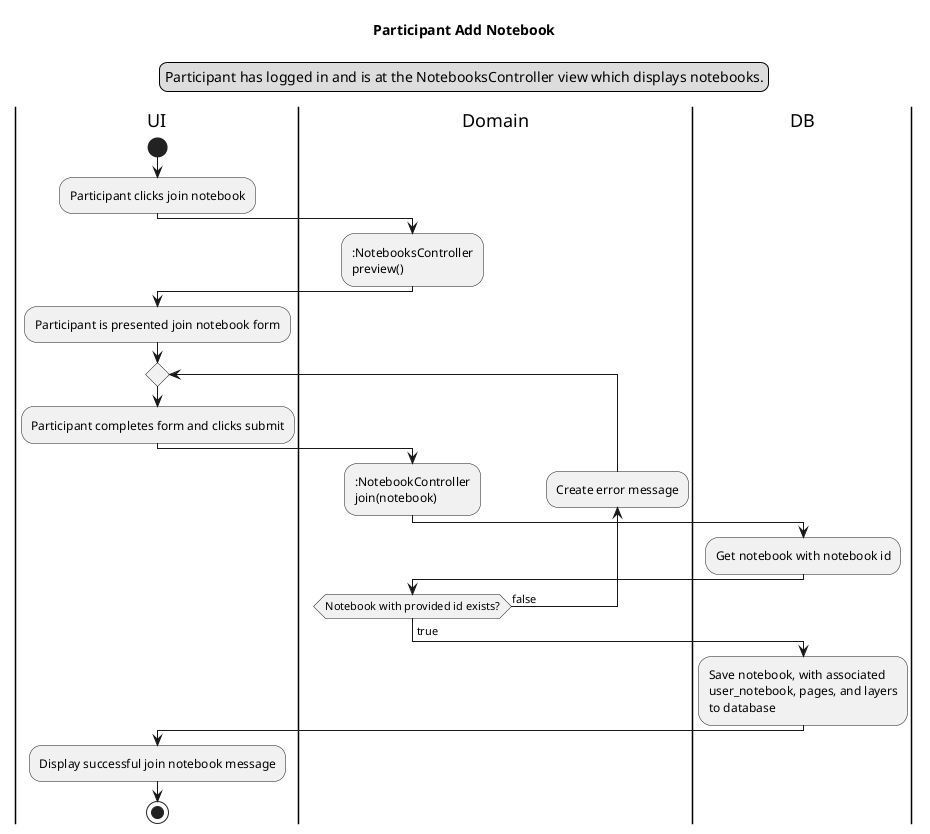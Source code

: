 @startuml Participant Add Notebook
Title Participant Add Notebook
legend top
Participant has logged in and is at the NotebooksController view which displays notebooks.
endlegend

|UI|
start
:Participant clicks join notebook;
|Domain|
::NotebooksController
preview();
|UI|
:Participant is presented join notebook form;
repeat
  :Participant completes form and clicks submit;
  |Domain|
  ::NotebookController
  join(notebook);
  |DB|
  :Get notebook with notebook id;
  |Domain|
  backward :Create error message;
repeat while (Notebook with provided id exists?) is (false)
->true;
|DB|
:Save notebook, with associated 
user_notebook, pages, and layers
to database;
|UI|
:Display successful join notebook message;

stop
@enduml